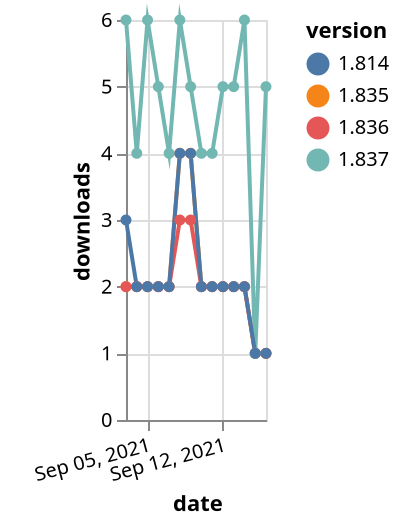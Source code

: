{"$schema": "https://vega.github.io/schema/vega-lite/v5.json", "description": "A simple bar chart with embedded data.", "data": {"values": [{"date": "2021-09-03", "total": 2467, "delta": 2, "version": "1.835"}, {"date": "2021-09-04", "total": 2469, "delta": 2, "version": "1.835"}, {"date": "2021-09-05", "total": 2471, "delta": 2, "version": "1.835"}, {"date": "2021-09-06", "total": 2473, "delta": 2, "version": "1.835"}, {"date": "2021-09-07", "total": 2475, "delta": 2, "version": "1.835"}, {"date": "2021-09-08", "total": 2479, "delta": 4, "version": "1.835"}, {"date": "2021-09-09", "total": 2483, "delta": 4, "version": "1.835"}, {"date": "2021-09-10", "total": 2485, "delta": 2, "version": "1.835"}, {"date": "2021-09-11", "total": 2487, "delta": 2, "version": "1.835"}, {"date": "2021-09-12", "total": 2489, "delta": 2, "version": "1.835"}, {"date": "2021-09-13", "total": 2491, "delta": 2, "version": "1.835"}, {"date": "2021-09-14", "total": 2493, "delta": 2, "version": "1.835"}, {"date": "2021-09-15", "total": 2494, "delta": 1, "version": "1.835"}, {"date": "2021-09-16", "total": 2495, "delta": 1, "version": "1.835"}, {"date": "2021-09-03", "total": 2281, "delta": 2, "version": "1.836"}, {"date": "2021-09-04", "total": 2283, "delta": 2, "version": "1.836"}, {"date": "2021-09-05", "total": 2285, "delta": 2, "version": "1.836"}, {"date": "2021-09-06", "total": 2287, "delta": 2, "version": "1.836"}, {"date": "2021-09-07", "total": 2289, "delta": 2, "version": "1.836"}, {"date": "2021-09-08", "total": 2292, "delta": 3, "version": "1.836"}, {"date": "2021-09-09", "total": 2295, "delta": 3, "version": "1.836"}, {"date": "2021-09-10", "total": 2297, "delta": 2, "version": "1.836"}, {"date": "2021-09-11", "total": 2299, "delta": 2, "version": "1.836"}, {"date": "2021-09-12", "total": 2301, "delta": 2, "version": "1.836"}, {"date": "2021-09-13", "total": 2303, "delta": 2, "version": "1.836"}, {"date": "2021-09-14", "total": 2305, "delta": 2, "version": "1.836"}, {"date": "2021-09-15", "total": 2306, "delta": 1, "version": "1.836"}, {"date": "2021-09-16", "total": 2307, "delta": 1, "version": "1.836"}, {"date": "2021-09-03", "total": 3349, "delta": 6, "version": "1.837"}, {"date": "2021-09-04", "total": 3353, "delta": 4, "version": "1.837"}, {"date": "2021-09-05", "total": 3359, "delta": 6, "version": "1.837"}, {"date": "2021-09-06", "total": 3364, "delta": 5, "version": "1.837"}, {"date": "2021-09-07", "total": 3368, "delta": 4, "version": "1.837"}, {"date": "2021-09-08", "total": 3374, "delta": 6, "version": "1.837"}, {"date": "2021-09-09", "total": 3379, "delta": 5, "version": "1.837"}, {"date": "2021-09-10", "total": 3383, "delta": 4, "version": "1.837"}, {"date": "2021-09-11", "total": 3387, "delta": 4, "version": "1.837"}, {"date": "2021-09-12", "total": 3392, "delta": 5, "version": "1.837"}, {"date": "2021-09-13", "total": 3397, "delta": 5, "version": "1.837"}, {"date": "2021-09-14", "total": 3403, "delta": 6, "version": "1.837"}, {"date": "2021-09-15", "total": 3404, "delta": 1, "version": "1.837"}, {"date": "2021-09-16", "total": 3409, "delta": 5, "version": "1.837"}, {"date": "2021-09-03", "total": 2961, "delta": 3, "version": "1.814"}, {"date": "2021-09-04", "total": 2963, "delta": 2, "version": "1.814"}, {"date": "2021-09-05", "total": 2965, "delta": 2, "version": "1.814"}, {"date": "2021-09-06", "total": 2967, "delta": 2, "version": "1.814"}, {"date": "2021-09-07", "total": 2969, "delta": 2, "version": "1.814"}, {"date": "2021-09-08", "total": 2973, "delta": 4, "version": "1.814"}, {"date": "2021-09-09", "total": 2977, "delta": 4, "version": "1.814"}, {"date": "2021-09-10", "total": 2979, "delta": 2, "version": "1.814"}, {"date": "2021-09-11", "total": 2981, "delta": 2, "version": "1.814"}, {"date": "2021-09-12", "total": 2983, "delta": 2, "version": "1.814"}, {"date": "2021-09-13", "total": 2985, "delta": 2, "version": "1.814"}, {"date": "2021-09-14", "total": 2987, "delta": 2, "version": "1.814"}, {"date": "2021-09-15", "total": 2988, "delta": 1, "version": "1.814"}, {"date": "2021-09-16", "total": 2989, "delta": 1, "version": "1.814"}]}, "width": "container", "mark": {"type": "line", "point": {"filled": true}}, "encoding": {"x": {"field": "date", "type": "temporal", "timeUnit": "yearmonthdate", "title": "date", "axis": {"labelAngle": -15}}, "y": {"field": "delta", "type": "quantitative", "title": "downloads"}, "color": {"field": "version", "type": "nominal"}, "tooltip": {"field": "delta"}}}